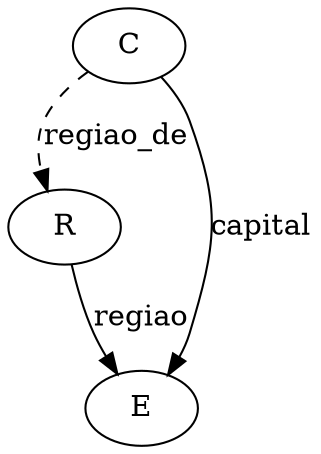 digraph G {
  // regiao_de(C, R) :- capital(E, C), regiao(R, E).
  C -> R [label="regiao_de", style="dashed"]
  R -> E [label="regiao"]
  C -> E [label="capital"]

    /*
  subgraph cluster_0 {
    style=filled;
    color=lightgrey;
    node [style=filled,color=white];
    a0 -> a1 -> a2 -> a3;
    label = "process #1";
  }

  subgraph cluster_1 {
    node [style=filled];
    b0 -> b1 -> b2 -> b3;
    label = "process #2";
    color=blue
  }
  start -> a0;
  start -> b0;
  a1 -> b3;
  b2 -> a3;
  a3 -> a0;
  a3 -> end;
  b3 -> end;

  start [shape=Mdiamond];
  end [shape=Msquare];
    */


  /*
  amazonas -> am        [ label=estado  ]
  manaus   -> amazonas  [ label=capital ]
  norte    -> amazonas  [ label=regiao ]

  amazonas[shape=diamond]
  am[ shape=square ]
  */

  /*
  /// CRIANDO A REGRA avô (usando grafo de relacionamento)
  /// avô(x, y) :- pai(x, z), pai(z, y).
  x -> y [ label="avô", style="dashed" ]
  x -> z [ label="pai" ]
  z -> y [ label="pai"]

  /// CRIANDO A REGRA irmão
  /// irmão(x, y) :- pai(p, x), pai(p, y).
  //edge[constraint=false];
  x -> y [label="irmão", style="dashed"]
  x -> y [label="!=", dir="none"]
  p -> x [label="pai"]
  p -> y [label="pai"]
  */
}


/*
http://www.graphviz.org/doc/info/attrs.html
https://dreampuf.github.io/GraphvizOnline/
*/
